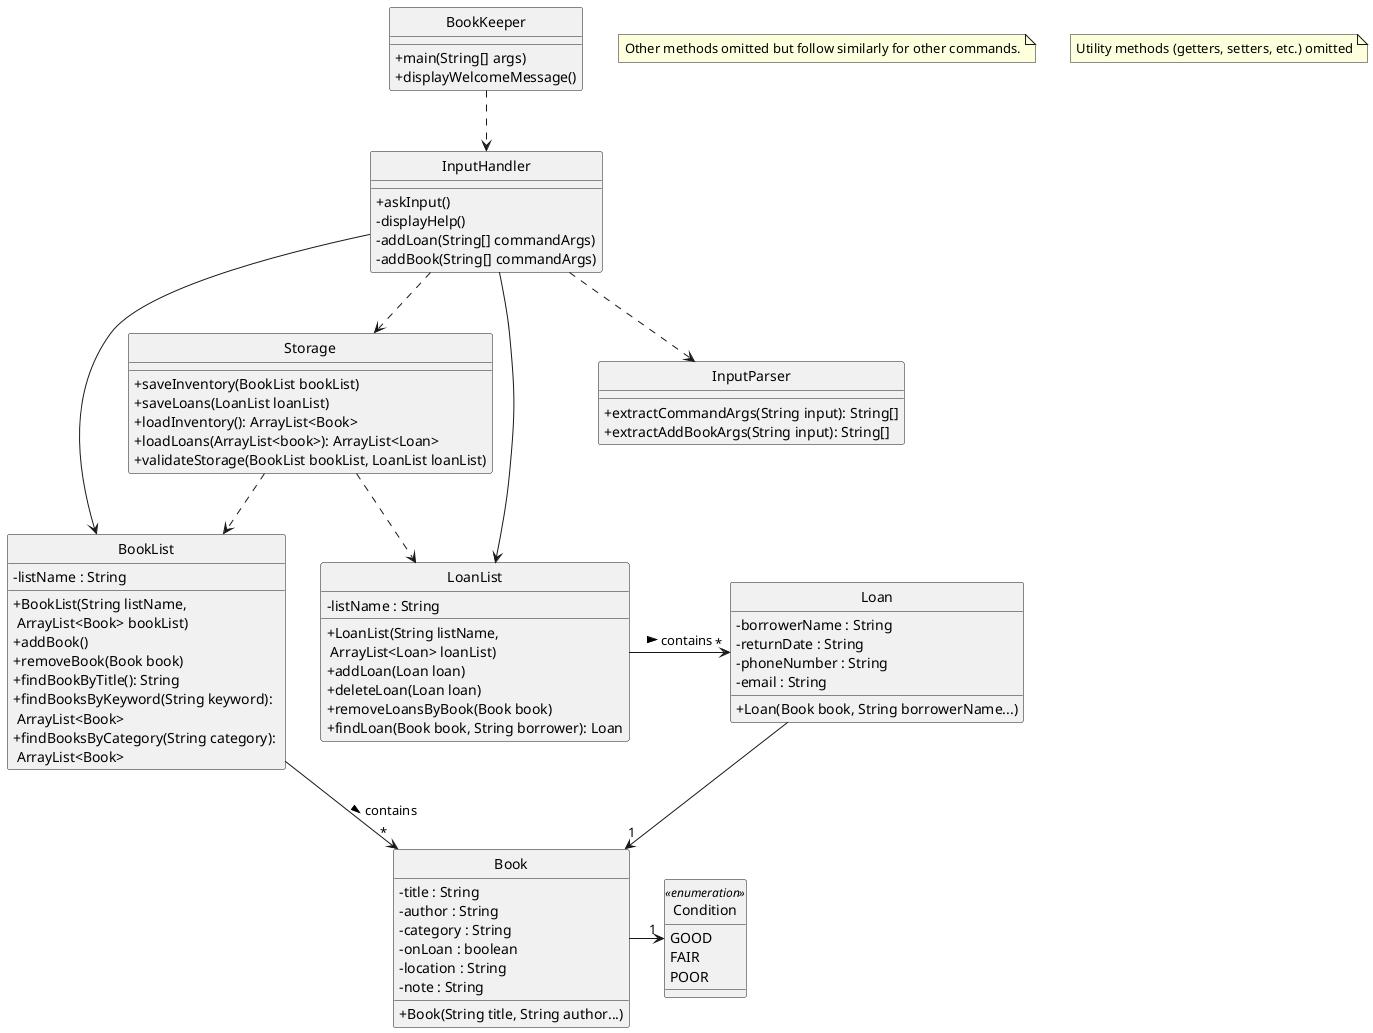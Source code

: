 @startuml
hide circle
skinparam ClassAttributeIconSize 0
show enum

class BookList {
    - listName : String
    + BookList(String listName, \n ArrayList<Book> bookList)
    + addBook()
    + removeBook(Book book)
    + findBookByTitle(): String
    + findBooksByKeyword(String keyword): \n ArrayList<Book>
    + findBooksByCategory(String category): \n ArrayList<Book>
}

class LoanList {
    - listName : String
    + LoanList(String listName, \n ArrayList<Loan> loanList)
    + addLoan(Loan loan)
    + deleteLoan(Loan loan)
    + removeLoansByBook(Book book)
    + findLoan(Book book, String borrower): Loan
}

class Book {
    - title : String
    - author : String
    - category : String
    - onLoan : boolean
    - location : String
    - note : String
    + Book(String title, String author...)
}

class Loan {
    - borrowerName : String
    - returnDate : String
    - phoneNumber : String
    - email : String
    + Loan(Book book, String borrowerName...)
}

enum Condition <<enumeration>> {
    GOOD
    FAIR
    POOR
}

class Storage {
    + saveInventory(BookList bookList)
    + saveLoans(LoanList loanList)
    + loadInventory(): ArrayList<Book>
    + loadLoans(ArrayList<book>): ArrayList<Loan>
    + validateStorage(BookList bookList, LoanList loanList)
}

class InputHandler {
    + askInput()
    - displayHelp()
    - addLoan(String[] commandArgs)
    - addBook(String[] commandArgs)
}

class InputParser {
    + extractCommandArgs(String input): String[]
    + extractAddBookArgs(String input): String[]
}
note "Other methods omitted but follow similarly for other commands." as N0

class BookKeeper {
    +main(String[] args)
    +displayWelcomeMessage()
}

note "Utility methods (getters, setters, etc.) omitted" as N1

BookList -> "*" Book : contains >
LoanList -> "*" Loan : contains >
InputHandler --> BookList
InputHandler --> LoanList
InputHandler ..> Storage
InputHandler ..> InputParser
BookKeeper ..> InputHandler
Book -> "1" Condition
Loan --> "1" Book
Storage ..> BookList
Storage ..> LoanList


@enduml
